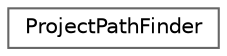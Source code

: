 digraph "Graphical Class Hierarchy"
{
 // LATEX_PDF_SIZE
  bgcolor="transparent";
  edge [fontname=Helvetica,fontsize=10,labelfontname=Helvetica,labelfontsize=10];
  node [fontname=Helvetica,fontsize=10,shape=box,height=0.2,width=0.4];
  rankdir="LR";
  Node0 [id="Node000000",label="ProjectPathFinder",height=0.2,width=0.4,color="grey40", fillcolor="white", style="filled",URL="$class_project_path_finder.html",tooltip="A class that helps in finding the project folder path."];
}
